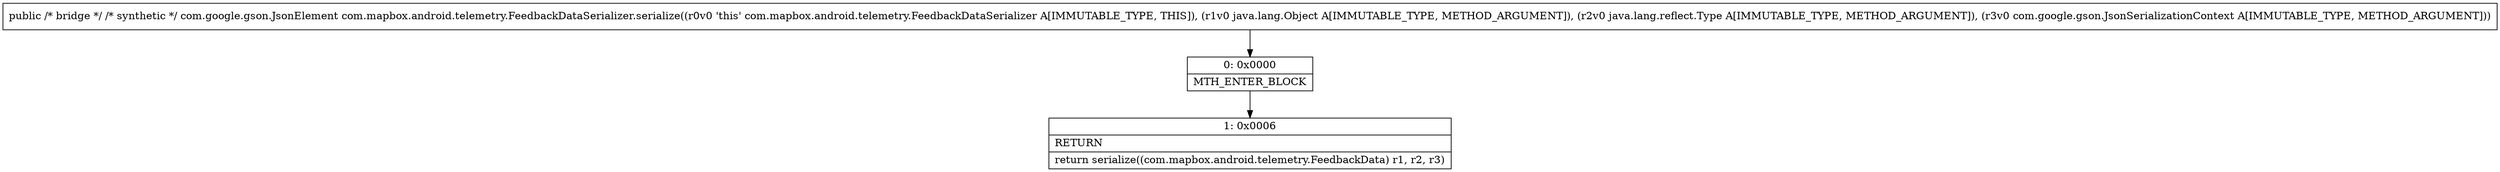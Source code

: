digraph "CFG forcom.mapbox.android.telemetry.FeedbackDataSerializer.serialize(Ljava\/lang\/Object;Ljava\/lang\/reflect\/Type;Lcom\/google\/gson\/JsonSerializationContext;)Lcom\/google\/gson\/JsonElement;" {
Node_0 [shape=record,label="{0\:\ 0x0000|MTH_ENTER_BLOCK\l}"];
Node_1 [shape=record,label="{1\:\ 0x0006|RETURN\l|return serialize((com.mapbox.android.telemetry.FeedbackData) r1, r2, r3)\l}"];
MethodNode[shape=record,label="{public \/* bridge *\/ \/* synthetic *\/ com.google.gson.JsonElement com.mapbox.android.telemetry.FeedbackDataSerializer.serialize((r0v0 'this' com.mapbox.android.telemetry.FeedbackDataSerializer A[IMMUTABLE_TYPE, THIS]), (r1v0 java.lang.Object A[IMMUTABLE_TYPE, METHOD_ARGUMENT]), (r2v0 java.lang.reflect.Type A[IMMUTABLE_TYPE, METHOD_ARGUMENT]), (r3v0 com.google.gson.JsonSerializationContext A[IMMUTABLE_TYPE, METHOD_ARGUMENT])) }"];
MethodNode -> Node_0;
Node_0 -> Node_1;
}

